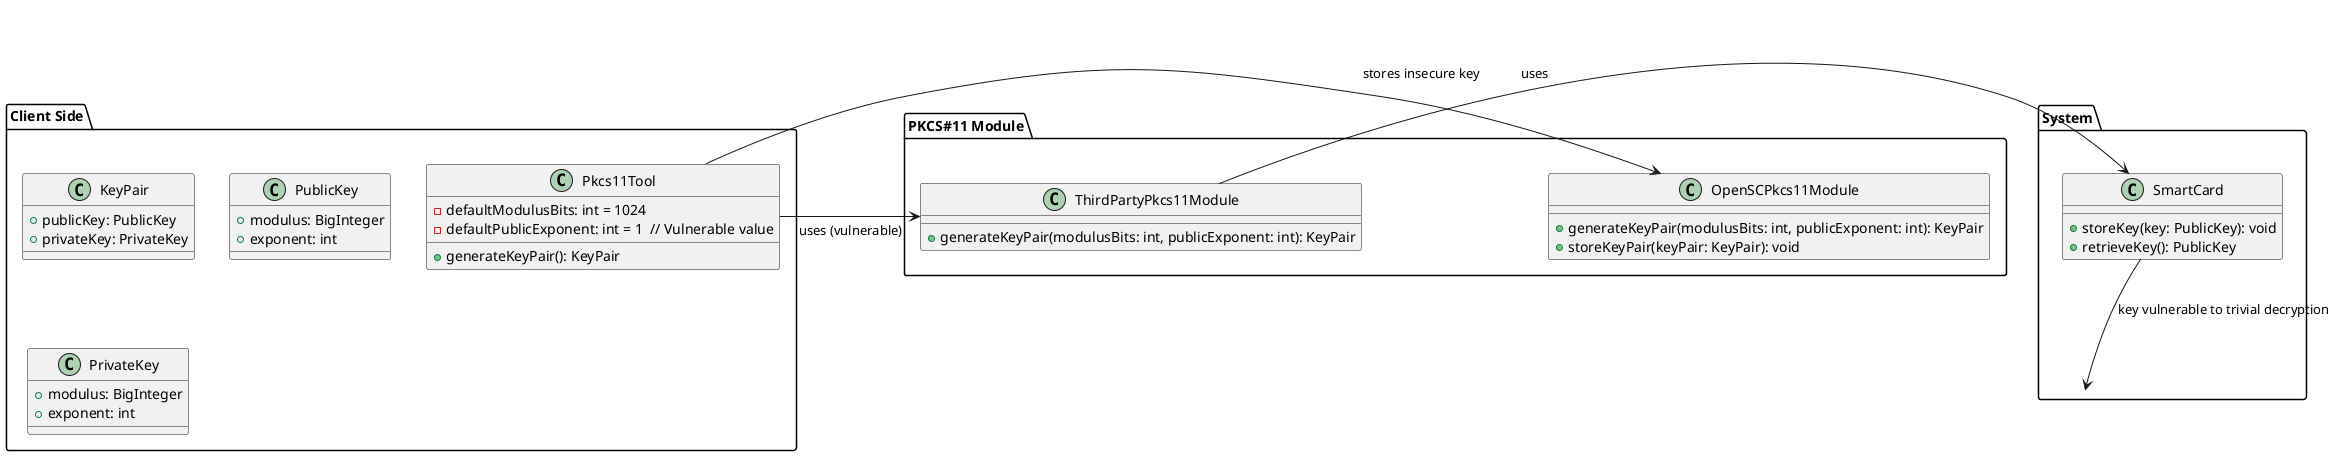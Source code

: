 @startuml "Openwall"
package "Client Side" {
  class Pkcs11Tool {
    +generateKeyPair(): KeyPair
    -defaultModulusBits: int = 1024
    -defaultPublicExponent: int = 1  // Vulnerable value
  }

  class KeyPair {
    +publicKey: PublicKey
    +privateKey: PrivateKey
  }

  class PublicKey {
    +modulus: BigInteger
    +exponent: int
  }

  class PrivateKey {
    +modulus: BigInteger
    +exponent: int
  }
}

package "PKCS#11 Module" {
  class OpenSCPkcs11Module {
    +generateKeyPair(modulusBits: int, publicExponent: int): KeyPair
    +storeKeyPair(keyPair: KeyPair): void
  }

  class ThirdPartyPkcs11Module {
    +generateKeyPair(modulusBits: int, publicExponent: int): KeyPair
  }
}

package "System" {
  class SmartCard {
    +storeKey(key: PublicKey): void
    +retrieveKey(): PublicKey
  }
}

Pkcs11Tool -> OpenSCPkcs11Module : uses
Pkcs11Tool -> ThirdPartyPkcs11Module : uses (vulnerable)
ThirdPartyPkcs11Module -> SmartCard : stores insecure key
SmartCard --> System : key vulnerable to trivial decryption
